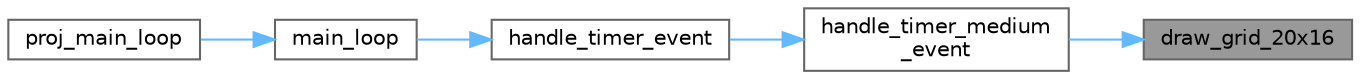 digraph "draw_grid_20x16"
{
 // LATEX_PDF_SIZE
  bgcolor="transparent";
  edge [fontname=Helvetica,fontsize=10,labelfontname=Helvetica,labelfontsize=10];
  node [fontname=Helvetica,fontsize=10,shape=box,height=0.2,width=0.4];
  rankdir="RL";
  Node1 [label="draw_grid_20x16",height=0.2,width=0.4,color="gray40", fillcolor="grey60", style="filled", fontcolor="black",tooltip="This function iterates over the board array and uses the 'draw_xpm' function to draw the appropriate ..."];
  Node1 -> Node2 [dir="back",color="steelblue1",style="solid"];
  Node2 [label="handle_timer_medium\l_event",height=0.2,width=0.4,color="grey40", fillcolor="white", style="filled",URL="$timer__event__handler_8c.html#abb32705f822ab136d26b5ad9fd97885a",tooltip="This function updates the game state and performs necessary actions based on the timer event during m..."];
  Node2 -> Node3 [dir="back",color="steelblue1",style="solid"];
  Node3 [label="handle_timer_event",height=0.2,width=0.4,color="grey40", fillcolor="white", style="filled",URL="$timer__event__handler_8c.html#af11116ed560ac78b44861167288f492c",tooltip="This function handles timer events."];
  Node3 -> Node4 [dir="back",color="steelblue1",style="solid"];
  Node4 [label="main_loop",height=0.2,width=0.4,color="grey40", fillcolor="white", style="filled",URL="$int__manager_8c.html#a24285aea4a27f96c321b2628788e9a57",tooltip="Main loop of the system. This function enters the main loop of the system and continuously waits for ..."];
  Node4 -> Node5 [dir="back",color="steelblue1",style="solid"];
  Node5 [label="proj_main_loop",height=0.2,width=0.4,color="grey40", fillcolor="white", style="filled",URL="$main_8c.html#a2a16f651eccbd248e1ad3b3b924b143b",tooltip=" "];
}
